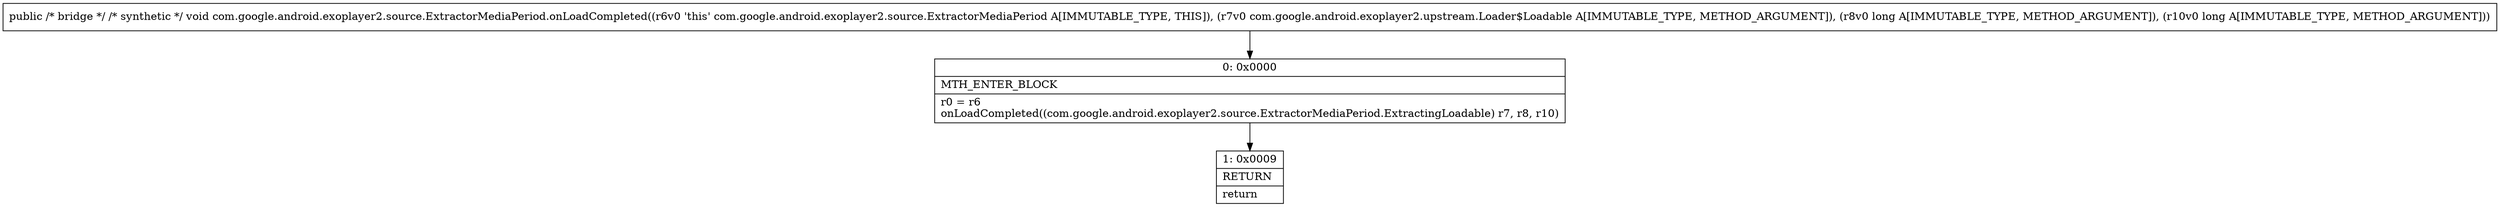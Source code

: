 digraph "CFG forcom.google.android.exoplayer2.source.ExtractorMediaPeriod.onLoadCompleted(Lcom\/google\/android\/exoplayer2\/upstream\/Loader$Loadable;JJ)V" {
Node_0 [shape=record,label="{0\:\ 0x0000|MTH_ENTER_BLOCK\l|r0 = r6\lonLoadCompleted((com.google.android.exoplayer2.source.ExtractorMediaPeriod.ExtractingLoadable) r7, r8, r10)\l}"];
Node_1 [shape=record,label="{1\:\ 0x0009|RETURN\l|return\l}"];
MethodNode[shape=record,label="{public \/* bridge *\/ \/* synthetic *\/ void com.google.android.exoplayer2.source.ExtractorMediaPeriod.onLoadCompleted((r6v0 'this' com.google.android.exoplayer2.source.ExtractorMediaPeriod A[IMMUTABLE_TYPE, THIS]), (r7v0 com.google.android.exoplayer2.upstream.Loader$Loadable A[IMMUTABLE_TYPE, METHOD_ARGUMENT]), (r8v0 long A[IMMUTABLE_TYPE, METHOD_ARGUMENT]), (r10v0 long A[IMMUTABLE_TYPE, METHOD_ARGUMENT])) }"];
MethodNode -> Node_0;
Node_0 -> Node_1;
}

